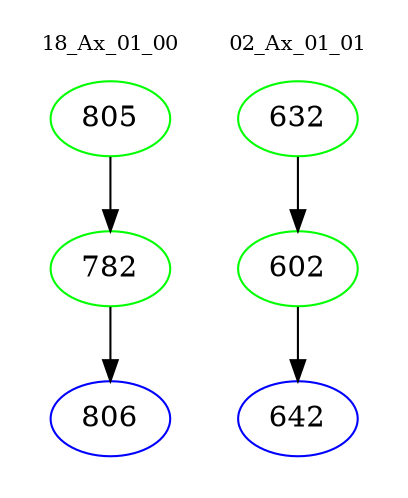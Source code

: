 digraph{
subgraph cluster_0 {
color = white
label = "18_Ax_01_00";
fontsize=10;
T0_805 [label="805", color="green"]
T0_805 -> T0_782 [color="black"]
T0_782 [label="782", color="green"]
T0_782 -> T0_806 [color="black"]
T0_806 [label="806", color="blue"]
}
subgraph cluster_1 {
color = white
label = "02_Ax_01_01";
fontsize=10;
T1_632 [label="632", color="green"]
T1_632 -> T1_602 [color="black"]
T1_602 [label="602", color="green"]
T1_602 -> T1_642 [color="black"]
T1_642 [label="642", color="blue"]
}
}
